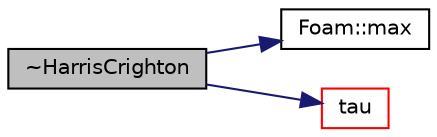 digraph "~HarrisCrighton"
{
  bgcolor="transparent";
  edge [fontname="Helvetica",fontsize="10",labelfontname="Helvetica",labelfontsize="10"];
  node [fontname="Helvetica",fontsize="10",shape=record];
  rankdir="LR";
  Node5 [label="~HarrisCrighton",height=0.2,width=0.4,color="black", fillcolor="grey75", style="filled", fontcolor="black"];
  Node5 -> Node6 [color="midnightblue",fontsize="10",style="solid",fontname="Helvetica"];
  Node6 [label="Foam::max",height=0.2,width=0.4,color="black",URL="$a21851.html#ac993e906cf2774ae77e666bc24e81733"];
  Node5 -> Node7 [color="midnightblue",fontsize="10",style="solid",fontname="Helvetica"];
  Node7 [label="tau",height=0.2,width=0.4,color="red",URL="$a25397.html#a44ea6a7ec2a1e2f86ef925e0f78efc09",tooltip="Member Functions. "];
}
